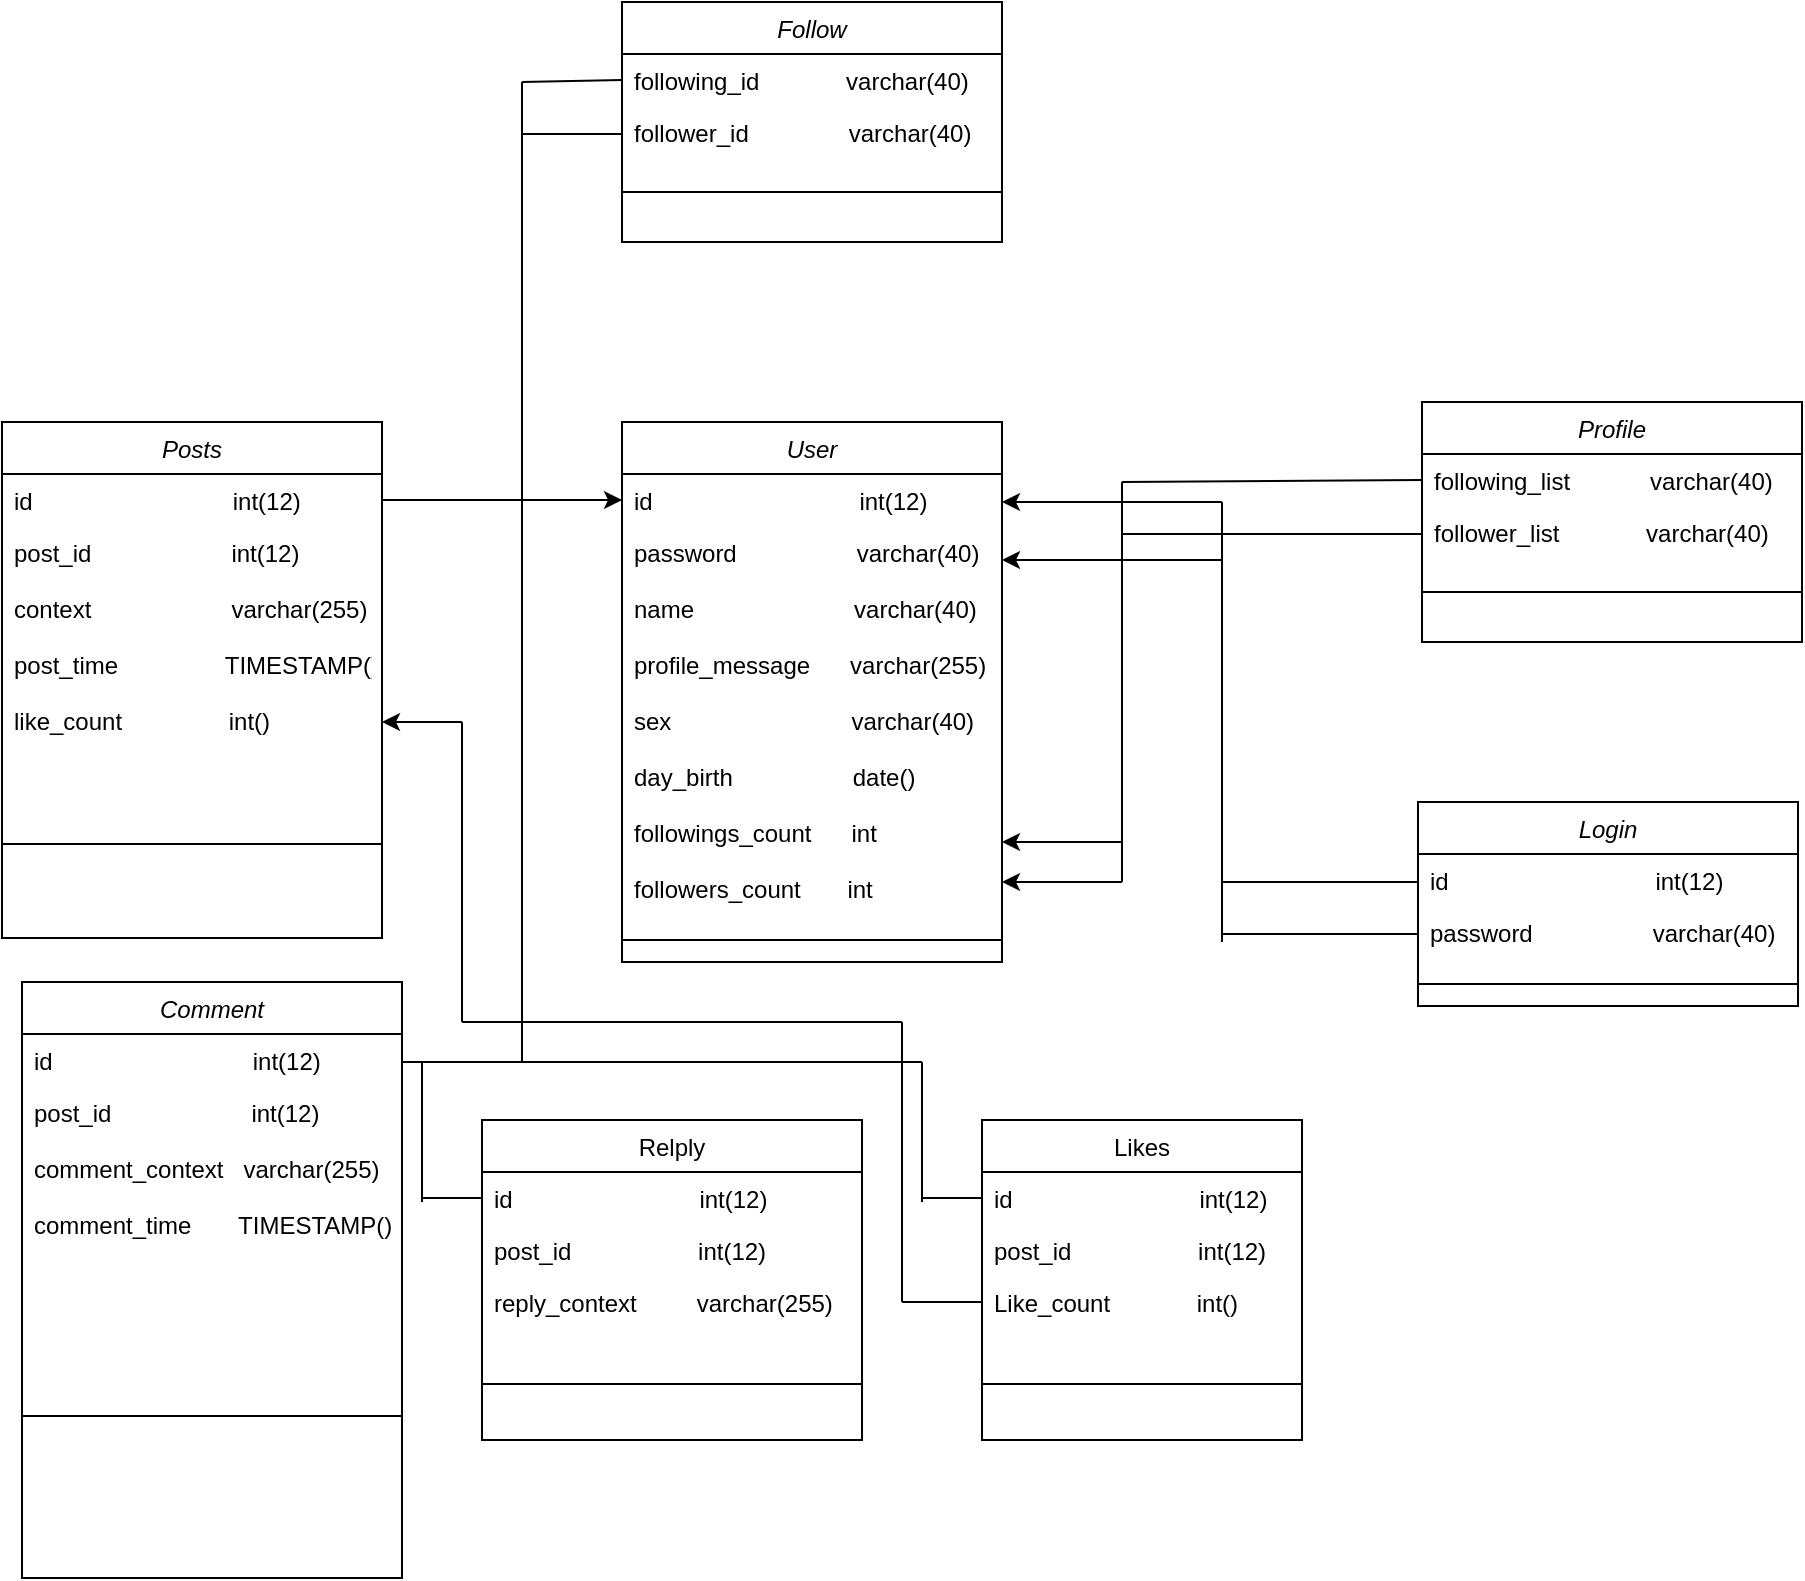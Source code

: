 <mxfile version="22.1.3" type="device">
  <diagram id="C5RBs43oDa-KdzZeNtuy" name="Page-1">
    <mxGraphModel dx="1963" dy="1998" grid="1" gridSize="10" guides="1" tooltips="1" connect="1" arrows="1" fold="1" page="1" pageScale="1" pageWidth="827" pageHeight="1169" math="0" shadow="0">
      <root>
        <mxCell id="WIyWlLk6GJQsqaUBKTNV-0" />
        <mxCell id="WIyWlLk6GJQsqaUBKTNV-1" parent="WIyWlLk6GJQsqaUBKTNV-0" />
        <mxCell id="zkfFHV4jXpPFQw0GAbJ--0" value="User" style="swimlane;fontStyle=2;align=center;verticalAlign=top;childLayout=stackLayout;horizontal=1;startSize=26;horizontalStack=0;resizeParent=1;resizeLast=0;collapsible=1;marginBottom=0;rounded=0;shadow=0;strokeWidth=1;" parent="WIyWlLk6GJQsqaUBKTNV-1" vertex="1">
          <mxGeometry x="110" y="-70" width="190" height="270" as="geometry">
            <mxRectangle x="230" y="140" width="160" height="26" as="alternateBounds" />
          </mxGeometry>
        </mxCell>
        <mxCell id="zkfFHV4jXpPFQw0GAbJ--1" value="id                               int(12)" style="text;align=left;verticalAlign=top;spacingLeft=4;spacingRight=4;overflow=hidden;rotatable=0;points=[[0,0.5],[1,0.5]];portConstraint=eastwest;" parent="zkfFHV4jXpPFQw0GAbJ--0" vertex="1">
          <mxGeometry y="26" width="190" height="26" as="geometry" />
        </mxCell>
        <mxCell id="i26z1nT2p_wfdzM6L_RC-2" value="password                  varchar(40)&#xa;&#xa;name                        varchar(40)" style="text;align=left;verticalAlign=top;spacingLeft=4;spacingRight=4;overflow=hidden;rotatable=0;points=[[0,0.5],[1,0.5]];portConstraint=eastwest;rounded=0;shadow=0;html=0;" vertex="1" parent="zkfFHV4jXpPFQw0GAbJ--0">
          <mxGeometry y="52" width="190" height="28" as="geometry" />
        </mxCell>
        <mxCell id="i26z1nT2p_wfdzM6L_RC-5" value="name                        varchar(40)" style="text;align=left;verticalAlign=top;spacingLeft=4;spacingRight=4;overflow=hidden;rotatable=0;points=[[0,0.5],[1,0.5]];portConstraint=eastwest;rounded=0;shadow=0;html=0;" vertex="1" parent="zkfFHV4jXpPFQw0GAbJ--0">
          <mxGeometry y="80" width="190" height="28" as="geometry" />
        </mxCell>
        <mxCell id="i26z1nT2p_wfdzM6L_RC-7" value="profile_message      varchar(255)" style="text;align=left;verticalAlign=top;spacingLeft=4;spacingRight=4;overflow=hidden;rotatable=0;points=[[0,0.5],[1,0.5]];portConstraint=eastwest;rounded=0;shadow=0;html=0;" vertex="1" parent="zkfFHV4jXpPFQw0GAbJ--0">
          <mxGeometry y="108" width="190" height="28" as="geometry" />
        </mxCell>
        <mxCell id="i26z1nT2p_wfdzM6L_RC-8" value="sex                           varchar(40)" style="text;align=left;verticalAlign=top;spacingLeft=4;spacingRight=4;overflow=hidden;rotatable=0;points=[[0,0.5],[1,0.5]];portConstraint=eastwest;rounded=0;shadow=0;html=0;" vertex="1" parent="zkfFHV4jXpPFQw0GAbJ--0">
          <mxGeometry y="136" width="190" height="28" as="geometry" />
        </mxCell>
        <mxCell id="i26z1nT2p_wfdzM6L_RC-9" value="day_birth                  date()" style="text;align=left;verticalAlign=top;spacingLeft=4;spacingRight=4;overflow=hidden;rotatable=0;points=[[0,0.5],[1,0.5]];portConstraint=eastwest;rounded=0;shadow=0;html=0;" vertex="1" parent="zkfFHV4jXpPFQw0GAbJ--0">
          <mxGeometry y="164" width="190" height="28" as="geometry" />
        </mxCell>
        <mxCell id="i26z1nT2p_wfdzM6L_RC-10" value="followings_count      int" style="text;align=left;verticalAlign=top;spacingLeft=4;spacingRight=4;overflow=hidden;rotatable=0;points=[[0,0.5],[1,0.5]];portConstraint=eastwest;rounded=0;shadow=0;html=0;" vertex="1" parent="zkfFHV4jXpPFQw0GAbJ--0">
          <mxGeometry y="192" width="190" height="28" as="geometry" />
        </mxCell>
        <mxCell id="i26z1nT2p_wfdzM6L_RC-11" value="followers_count       int" style="text;align=left;verticalAlign=top;spacingLeft=4;spacingRight=4;overflow=hidden;rotatable=0;points=[[0,0.5],[1,0.5]];portConstraint=eastwest;rounded=0;shadow=0;html=0;" vertex="1" parent="zkfFHV4jXpPFQw0GAbJ--0">
          <mxGeometry y="220" width="190" height="28" as="geometry" />
        </mxCell>
        <mxCell id="zkfFHV4jXpPFQw0GAbJ--4" value="" style="line;html=1;strokeWidth=1;align=left;verticalAlign=middle;spacingTop=-1;spacingLeft=3;spacingRight=3;rotatable=0;labelPosition=right;points=[];portConstraint=eastwest;" parent="zkfFHV4jXpPFQw0GAbJ--0" vertex="1">
          <mxGeometry y="248" width="190" height="22" as="geometry" />
        </mxCell>
        <mxCell id="zkfFHV4jXpPFQw0GAbJ--13" value="Likes" style="swimlane;fontStyle=0;align=center;verticalAlign=top;childLayout=stackLayout;horizontal=1;startSize=26;horizontalStack=0;resizeParent=1;resizeLast=0;collapsible=1;marginBottom=0;rounded=0;shadow=0;strokeWidth=1;" parent="WIyWlLk6GJQsqaUBKTNV-1" vertex="1">
          <mxGeometry x="290" y="279" width="160" height="160" as="geometry">
            <mxRectangle x="340" y="380" width="170" height="26" as="alternateBounds" />
          </mxGeometry>
        </mxCell>
        <mxCell id="zkfFHV4jXpPFQw0GAbJ--14" value="id                            int(12)" style="text;align=left;verticalAlign=top;spacingLeft=4;spacingRight=4;overflow=hidden;rotatable=0;points=[[0,0.5],[1,0.5]];portConstraint=eastwest;" parent="zkfFHV4jXpPFQw0GAbJ--13" vertex="1">
          <mxGeometry y="26" width="160" height="26" as="geometry" />
        </mxCell>
        <mxCell id="i26z1nT2p_wfdzM6L_RC-50" value="post_id                   int(12)" style="text;align=left;verticalAlign=top;spacingLeft=4;spacingRight=4;overflow=hidden;rotatable=0;points=[[0,0.5],[1,0.5]];portConstraint=eastwest;" vertex="1" parent="zkfFHV4jXpPFQw0GAbJ--13">
          <mxGeometry y="52" width="160" height="26" as="geometry" />
        </mxCell>
        <mxCell id="i26z1nT2p_wfdzM6L_RC-51" value="Like_count             int()" style="text;align=left;verticalAlign=top;spacingLeft=4;spacingRight=4;overflow=hidden;rotatable=0;points=[[0,0.5],[1,0.5]];portConstraint=eastwest;" vertex="1" parent="zkfFHV4jXpPFQw0GAbJ--13">
          <mxGeometry y="78" width="160" height="26" as="geometry" />
        </mxCell>
        <mxCell id="zkfFHV4jXpPFQw0GAbJ--15" value="" style="line;html=1;strokeWidth=1;align=left;verticalAlign=middle;spacingTop=-1;spacingLeft=3;spacingRight=3;rotatable=0;labelPosition=right;points=[];portConstraint=eastwest;" parent="zkfFHV4jXpPFQw0GAbJ--13" vertex="1">
          <mxGeometry y="104" width="160" height="56" as="geometry" />
        </mxCell>
        <mxCell id="i26z1nT2p_wfdzM6L_RC-12" value="Login" style="swimlane;fontStyle=2;align=center;verticalAlign=top;childLayout=stackLayout;horizontal=1;startSize=26;horizontalStack=0;resizeParent=1;resizeLast=0;collapsible=1;marginBottom=0;rounded=0;shadow=0;strokeWidth=1;" vertex="1" parent="WIyWlLk6GJQsqaUBKTNV-1">
          <mxGeometry x="508" y="120" width="190" height="102" as="geometry">
            <mxRectangle x="230" y="140" width="160" height="26" as="alternateBounds" />
          </mxGeometry>
        </mxCell>
        <mxCell id="i26z1nT2p_wfdzM6L_RC-13" value="id                               int(12)" style="text;align=left;verticalAlign=top;spacingLeft=4;spacingRight=4;overflow=hidden;rotatable=0;points=[[0,0.5],[1,0.5]];portConstraint=eastwest;" vertex="1" parent="i26z1nT2p_wfdzM6L_RC-12">
          <mxGeometry y="26" width="190" height="26" as="geometry" />
        </mxCell>
        <mxCell id="i26z1nT2p_wfdzM6L_RC-14" value="password                  varchar(40)&#xa;&#xa;name                        varchar(40)" style="text;align=left;verticalAlign=top;spacingLeft=4;spacingRight=4;overflow=hidden;rotatable=0;points=[[0,0.5],[1,0.5]];portConstraint=eastwest;rounded=0;shadow=0;html=0;" vertex="1" parent="i26z1nT2p_wfdzM6L_RC-12">
          <mxGeometry y="52" width="190" height="28" as="geometry" />
        </mxCell>
        <mxCell id="i26z1nT2p_wfdzM6L_RC-21" value="" style="line;html=1;strokeWidth=1;align=left;verticalAlign=middle;spacingTop=-1;spacingLeft=3;spacingRight=3;rotatable=0;labelPosition=right;points=[];portConstraint=eastwest;" vertex="1" parent="i26z1nT2p_wfdzM6L_RC-12">
          <mxGeometry y="80" width="190" height="22" as="geometry" />
        </mxCell>
        <mxCell id="i26z1nT2p_wfdzM6L_RC-23" value="Profile" style="swimlane;fontStyle=2;align=center;verticalAlign=top;childLayout=stackLayout;horizontal=1;startSize=26;horizontalStack=0;resizeParent=1;resizeLast=0;collapsible=1;marginBottom=0;rounded=0;shadow=0;strokeWidth=1;" vertex="1" parent="WIyWlLk6GJQsqaUBKTNV-1">
          <mxGeometry x="510" y="-80" width="190" height="120" as="geometry">
            <mxRectangle x="230" y="140" width="160" height="26" as="alternateBounds" />
          </mxGeometry>
        </mxCell>
        <mxCell id="i26z1nT2p_wfdzM6L_RC-24" value="following_list            varchar(40)" style="text;align=left;verticalAlign=top;spacingLeft=4;spacingRight=4;overflow=hidden;rotatable=0;points=[[0,0.5],[1,0.5]];portConstraint=eastwest;" vertex="1" parent="i26z1nT2p_wfdzM6L_RC-23">
          <mxGeometry y="26" width="190" height="26" as="geometry" />
        </mxCell>
        <mxCell id="i26z1nT2p_wfdzM6L_RC-25" value="follower_list              varchar(40)" style="text;align=left;verticalAlign=top;spacingLeft=4;spacingRight=4;overflow=hidden;rotatable=0;points=[[0,0.5],[1,0.5]];portConstraint=eastwest;rounded=0;shadow=0;html=0;" vertex="1" parent="i26z1nT2p_wfdzM6L_RC-23">
          <mxGeometry y="52" width="190" height="28" as="geometry" />
        </mxCell>
        <mxCell id="i26z1nT2p_wfdzM6L_RC-26" value="" style="line;html=1;strokeWidth=1;align=left;verticalAlign=middle;spacingTop=-1;spacingLeft=3;spacingRight=3;rotatable=0;labelPosition=right;points=[];portConstraint=eastwest;" vertex="1" parent="i26z1nT2p_wfdzM6L_RC-23">
          <mxGeometry y="80" width="190" height="30" as="geometry" />
        </mxCell>
        <mxCell id="i26z1nT2p_wfdzM6L_RC-27" value="Follow" style="swimlane;fontStyle=2;align=center;verticalAlign=top;childLayout=stackLayout;horizontal=1;startSize=26;horizontalStack=0;resizeParent=1;resizeLast=0;collapsible=1;marginBottom=0;rounded=0;shadow=0;strokeWidth=1;" vertex="1" parent="WIyWlLk6GJQsqaUBKTNV-1">
          <mxGeometry x="110" y="-280" width="190" height="120" as="geometry">
            <mxRectangle x="230" y="140" width="160" height="26" as="alternateBounds" />
          </mxGeometry>
        </mxCell>
        <mxCell id="i26z1nT2p_wfdzM6L_RC-28" value="following_id             varchar(40)" style="text;align=left;verticalAlign=top;spacingLeft=4;spacingRight=4;overflow=hidden;rotatable=0;points=[[0,0.5],[1,0.5]];portConstraint=eastwest;" vertex="1" parent="i26z1nT2p_wfdzM6L_RC-27">
          <mxGeometry y="26" width="190" height="26" as="geometry" />
        </mxCell>
        <mxCell id="i26z1nT2p_wfdzM6L_RC-29" value="follower_id               varchar(40)" style="text;align=left;verticalAlign=top;spacingLeft=4;spacingRight=4;overflow=hidden;rotatable=0;points=[[0,0.5],[1,0.5]];portConstraint=eastwest;rounded=0;shadow=0;html=0;" vertex="1" parent="i26z1nT2p_wfdzM6L_RC-27">
          <mxGeometry y="52" width="190" height="28" as="geometry" />
        </mxCell>
        <mxCell id="i26z1nT2p_wfdzM6L_RC-30" value="" style="line;html=1;strokeWidth=1;align=left;verticalAlign=middle;spacingTop=-1;spacingLeft=3;spacingRight=3;rotatable=0;labelPosition=right;points=[];portConstraint=eastwest;" vertex="1" parent="i26z1nT2p_wfdzM6L_RC-27">
          <mxGeometry y="80" width="190" height="30" as="geometry" />
        </mxCell>
        <mxCell id="i26z1nT2p_wfdzM6L_RC-31" value="Posts" style="swimlane;fontStyle=2;align=center;verticalAlign=top;childLayout=stackLayout;horizontal=1;startSize=26;horizontalStack=0;resizeParent=1;resizeLast=0;collapsible=1;marginBottom=0;rounded=0;shadow=0;strokeWidth=1;" vertex="1" parent="WIyWlLk6GJQsqaUBKTNV-1">
          <mxGeometry x="-200" y="-70" width="190" height="258" as="geometry">
            <mxRectangle x="230" y="140" width="160" height="26" as="alternateBounds" />
          </mxGeometry>
        </mxCell>
        <mxCell id="i26z1nT2p_wfdzM6L_RC-32" value="id                              int(12)" style="text;align=left;verticalAlign=top;spacingLeft=4;spacingRight=4;overflow=hidden;rotatable=0;points=[[0,0.5],[1,0.5]];portConstraint=eastwest;" vertex="1" parent="i26z1nT2p_wfdzM6L_RC-31">
          <mxGeometry y="26" width="190" height="26" as="geometry" />
        </mxCell>
        <mxCell id="i26z1nT2p_wfdzM6L_RC-33" value="post_id                     int(12)" style="text;align=left;verticalAlign=top;spacingLeft=4;spacingRight=4;overflow=hidden;rotatable=0;points=[[0,0.5],[1,0.5]];portConstraint=eastwest;rounded=0;shadow=0;html=0;" vertex="1" parent="i26z1nT2p_wfdzM6L_RC-31">
          <mxGeometry y="52" width="190" height="28" as="geometry" />
        </mxCell>
        <mxCell id="i26z1nT2p_wfdzM6L_RC-35" value="context                     varchar(255)" style="text;align=left;verticalAlign=top;spacingLeft=4;spacingRight=4;overflow=hidden;rotatable=0;points=[[0,0.5],[1,0.5]];portConstraint=eastwest;rounded=0;shadow=0;html=0;" vertex="1" parent="i26z1nT2p_wfdzM6L_RC-31">
          <mxGeometry y="80" width="190" height="28" as="geometry" />
        </mxCell>
        <mxCell id="i26z1nT2p_wfdzM6L_RC-36" value="post_time                TIMESTAMP()" style="text;align=left;verticalAlign=top;spacingLeft=4;spacingRight=4;overflow=hidden;rotatable=0;points=[[0,0.5],[1,0.5]];portConstraint=eastwest;rounded=0;shadow=0;html=0;" vertex="1" parent="i26z1nT2p_wfdzM6L_RC-31">
          <mxGeometry y="108" width="190" height="28" as="geometry" />
        </mxCell>
        <mxCell id="i26z1nT2p_wfdzM6L_RC-85" value="like_count                int()" style="text;align=left;verticalAlign=top;spacingLeft=4;spacingRight=4;overflow=hidden;rotatable=0;points=[[0,0.5],[1,0.5]];portConstraint=eastwest;rounded=0;shadow=0;html=0;" vertex="1" parent="i26z1nT2p_wfdzM6L_RC-31">
          <mxGeometry y="136" width="190" height="28" as="geometry" />
        </mxCell>
        <mxCell id="i26z1nT2p_wfdzM6L_RC-34" value="" style="line;html=1;strokeWidth=1;align=left;verticalAlign=middle;spacingTop=-1;spacingLeft=3;spacingRight=3;rotatable=0;labelPosition=right;points=[];portConstraint=eastwest;" vertex="1" parent="i26z1nT2p_wfdzM6L_RC-31">
          <mxGeometry y="164" width="190" height="94" as="geometry" />
        </mxCell>
        <mxCell id="i26z1nT2p_wfdzM6L_RC-43" value="Comment" style="swimlane;fontStyle=2;align=center;verticalAlign=top;childLayout=stackLayout;horizontal=1;startSize=26;horizontalStack=0;resizeParent=1;resizeLast=0;collapsible=1;marginBottom=0;rounded=0;shadow=0;strokeWidth=1;" vertex="1" parent="WIyWlLk6GJQsqaUBKTNV-1">
          <mxGeometry x="-190" y="210" width="190" height="298" as="geometry">
            <mxRectangle x="230" y="140" width="160" height="26" as="alternateBounds" />
          </mxGeometry>
        </mxCell>
        <mxCell id="i26z1nT2p_wfdzM6L_RC-44" value="id                              int(12)" style="text;align=left;verticalAlign=top;spacingLeft=4;spacingRight=4;overflow=hidden;rotatable=0;points=[[0,0.5],[1,0.5]];portConstraint=eastwest;" vertex="1" parent="i26z1nT2p_wfdzM6L_RC-43">
          <mxGeometry y="26" width="190" height="26" as="geometry" />
        </mxCell>
        <mxCell id="i26z1nT2p_wfdzM6L_RC-45" value="post_id                     int(12)" style="text;align=left;verticalAlign=top;spacingLeft=4;spacingRight=4;overflow=hidden;rotatable=0;points=[[0,0.5],[1,0.5]];portConstraint=eastwest;rounded=0;shadow=0;html=0;" vertex="1" parent="i26z1nT2p_wfdzM6L_RC-43">
          <mxGeometry y="52" width="190" height="28" as="geometry" />
        </mxCell>
        <mxCell id="i26z1nT2p_wfdzM6L_RC-46" value="comment_context   varchar(255)" style="text;align=left;verticalAlign=top;spacingLeft=4;spacingRight=4;overflow=hidden;rotatable=0;points=[[0,0.5],[1,0.5]];portConstraint=eastwest;rounded=0;shadow=0;html=0;" vertex="1" parent="i26z1nT2p_wfdzM6L_RC-43">
          <mxGeometry y="80" width="190" height="28" as="geometry" />
        </mxCell>
        <mxCell id="i26z1nT2p_wfdzM6L_RC-49" value="comment_time       TIMESTAMP()" style="text;align=left;verticalAlign=top;spacingLeft=4;spacingRight=4;overflow=hidden;rotatable=0;points=[[0,0.5],[1,0.5]];portConstraint=eastwest;rounded=0;shadow=0;html=0;" vertex="1" parent="i26z1nT2p_wfdzM6L_RC-43">
          <mxGeometry y="108" width="190" height="28" as="geometry" />
        </mxCell>
        <mxCell id="i26z1nT2p_wfdzM6L_RC-48" value="" style="line;html=1;strokeWidth=1;align=left;verticalAlign=middle;spacingTop=-1;spacingLeft=3;spacingRight=3;rotatable=0;labelPosition=right;points=[];portConstraint=eastwest;" vertex="1" parent="i26z1nT2p_wfdzM6L_RC-43">
          <mxGeometry y="136" width="190" height="162" as="geometry" />
        </mxCell>
        <mxCell id="i26z1nT2p_wfdzM6L_RC-53" value="Relply" style="swimlane;fontStyle=0;align=center;verticalAlign=top;childLayout=stackLayout;horizontal=1;startSize=26;horizontalStack=0;resizeParent=1;resizeLast=0;collapsible=1;marginBottom=0;rounded=0;shadow=0;strokeWidth=1;" vertex="1" parent="WIyWlLk6GJQsqaUBKTNV-1">
          <mxGeometry x="40" y="279" width="190" height="160" as="geometry">
            <mxRectangle x="340" y="380" width="170" height="26" as="alternateBounds" />
          </mxGeometry>
        </mxCell>
        <mxCell id="i26z1nT2p_wfdzM6L_RC-54" value="id                            int(12)" style="text;align=left;verticalAlign=top;spacingLeft=4;spacingRight=4;overflow=hidden;rotatable=0;points=[[0,0.5],[1,0.5]];portConstraint=eastwest;" vertex="1" parent="i26z1nT2p_wfdzM6L_RC-53">
          <mxGeometry y="26" width="190" height="26" as="geometry" />
        </mxCell>
        <mxCell id="i26z1nT2p_wfdzM6L_RC-55" value="post_id                   int(12)" style="text;align=left;verticalAlign=top;spacingLeft=4;spacingRight=4;overflow=hidden;rotatable=0;points=[[0,0.5],[1,0.5]];portConstraint=eastwest;" vertex="1" parent="i26z1nT2p_wfdzM6L_RC-53">
          <mxGeometry y="52" width="190" height="26" as="geometry" />
        </mxCell>
        <mxCell id="i26z1nT2p_wfdzM6L_RC-56" value="reply_context         varchar(255)" style="text;align=left;verticalAlign=top;spacingLeft=4;spacingRight=4;overflow=hidden;rotatable=0;points=[[0,0.5],[1,0.5]];portConstraint=eastwest;" vertex="1" parent="i26z1nT2p_wfdzM6L_RC-53">
          <mxGeometry y="78" width="190" height="26" as="geometry" />
        </mxCell>
        <mxCell id="i26z1nT2p_wfdzM6L_RC-57" value="" style="line;html=1;strokeWidth=1;align=left;verticalAlign=middle;spacingTop=-1;spacingLeft=3;spacingRight=3;rotatable=0;labelPosition=right;points=[];portConstraint=eastwest;" vertex="1" parent="i26z1nT2p_wfdzM6L_RC-53">
          <mxGeometry y="104" width="190" height="56" as="geometry" />
        </mxCell>
        <mxCell id="i26z1nT2p_wfdzM6L_RC-60" value="" style="endArrow=none;html=1;rounded=0;entryX=0;entryY=0.5;entryDx=0;entryDy=0;" edge="1" parent="WIyWlLk6GJQsqaUBKTNV-1" target="i26z1nT2p_wfdzM6L_RC-24">
          <mxGeometry width="50" height="50" relative="1" as="geometry">
            <mxPoint x="360" y="-40" as="sourcePoint" />
            <mxPoint x="480" y="-45" as="targetPoint" />
          </mxGeometry>
        </mxCell>
        <mxCell id="i26z1nT2p_wfdzM6L_RC-61" value="" style="endArrow=none;html=1;rounded=0;" edge="1" parent="WIyWlLk6GJQsqaUBKTNV-1">
          <mxGeometry width="50" height="50" relative="1" as="geometry">
            <mxPoint x="360" y="-40" as="sourcePoint" />
            <mxPoint x="360" y="140" as="targetPoint" />
          </mxGeometry>
        </mxCell>
        <mxCell id="i26z1nT2p_wfdzM6L_RC-62" value="" style="endArrow=classic;html=1;rounded=0;" edge="1" parent="WIyWlLk6GJQsqaUBKTNV-1">
          <mxGeometry width="50" height="50" relative="1" as="geometry">
            <mxPoint x="360" y="140" as="sourcePoint" />
            <mxPoint x="300" y="140" as="targetPoint" />
          </mxGeometry>
        </mxCell>
        <mxCell id="i26z1nT2p_wfdzM6L_RC-63" value="" style="endArrow=none;html=1;rounded=0;entryX=0;entryY=0.5;entryDx=0;entryDy=0;" edge="1" parent="WIyWlLk6GJQsqaUBKTNV-1" target="i26z1nT2p_wfdzM6L_RC-25">
          <mxGeometry width="50" height="50" relative="1" as="geometry">
            <mxPoint x="360" y="-14" as="sourcePoint" />
            <mxPoint x="515" y="-32" as="targetPoint" />
          </mxGeometry>
        </mxCell>
        <mxCell id="i26z1nT2p_wfdzM6L_RC-64" value="" style="endArrow=none;html=1;rounded=0;" edge="1" parent="WIyWlLk6GJQsqaUBKTNV-1">
          <mxGeometry width="50" height="50" relative="1" as="geometry">
            <mxPoint x="360" y="160" as="sourcePoint" />
            <mxPoint x="360" y="140" as="targetPoint" />
          </mxGeometry>
        </mxCell>
        <mxCell id="i26z1nT2p_wfdzM6L_RC-65" value="" style="endArrow=classic;html=1;rounded=0;" edge="1" parent="WIyWlLk6GJQsqaUBKTNV-1">
          <mxGeometry width="50" height="50" relative="1" as="geometry">
            <mxPoint x="360" y="160" as="sourcePoint" />
            <mxPoint x="300" y="160" as="targetPoint" />
          </mxGeometry>
        </mxCell>
        <mxCell id="i26z1nT2p_wfdzM6L_RC-66" value="" style="endArrow=none;html=1;rounded=0;entryX=0;entryY=0.5;entryDx=0;entryDy=0;" edge="1" parent="WIyWlLk6GJQsqaUBKTNV-1">
          <mxGeometry width="50" height="50" relative="1" as="geometry">
            <mxPoint x="410" y="160" as="sourcePoint" />
            <mxPoint x="508" y="160" as="targetPoint" />
          </mxGeometry>
        </mxCell>
        <mxCell id="i26z1nT2p_wfdzM6L_RC-67" value="" style="endArrow=none;html=1;rounded=0;" edge="1" parent="WIyWlLk6GJQsqaUBKTNV-1">
          <mxGeometry width="50" height="50" relative="1" as="geometry">
            <mxPoint x="410" y="160" as="sourcePoint" />
            <mxPoint x="410" y="-30" as="targetPoint" />
          </mxGeometry>
        </mxCell>
        <mxCell id="i26z1nT2p_wfdzM6L_RC-68" value="" style="endArrow=classic;html=1;rounded=0;" edge="1" parent="WIyWlLk6GJQsqaUBKTNV-1">
          <mxGeometry width="50" height="50" relative="1" as="geometry">
            <mxPoint x="410" y="-30" as="sourcePoint" />
            <mxPoint x="300" y="-30" as="targetPoint" />
          </mxGeometry>
        </mxCell>
        <mxCell id="i26z1nT2p_wfdzM6L_RC-69" value="" style="endArrow=none;html=1;rounded=0;entryX=0;entryY=0.5;entryDx=0;entryDy=0;" edge="1" parent="WIyWlLk6GJQsqaUBKTNV-1" target="i26z1nT2p_wfdzM6L_RC-14">
          <mxGeometry width="50" height="50" relative="1" as="geometry">
            <mxPoint x="410" y="186" as="sourcePoint" />
            <mxPoint x="518" y="170" as="targetPoint" />
            <Array as="points" />
          </mxGeometry>
        </mxCell>
        <mxCell id="i26z1nT2p_wfdzM6L_RC-70" value="" style="endArrow=none;html=1;rounded=0;" edge="1" parent="WIyWlLk6GJQsqaUBKTNV-1">
          <mxGeometry width="50" height="50" relative="1" as="geometry">
            <mxPoint x="410" y="160" as="sourcePoint" />
            <mxPoint x="410" y="190" as="targetPoint" />
            <Array as="points" />
          </mxGeometry>
        </mxCell>
        <mxCell id="i26z1nT2p_wfdzM6L_RC-73" value="" style="endArrow=classic;html=1;rounded=0;" edge="1" parent="WIyWlLk6GJQsqaUBKTNV-1">
          <mxGeometry width="50" height="50" relative="1" as="geometry">
            <mxPoint x="410" y="-1" as="sourcePoint" />
            <mxPoint x="300" y="-1" as="targetPoint" />
          </mxGeometry>
        </mxCell>
        <mxCell id="i26z1nT2p_wfdzM6L_RC-74" value="" style="endArrow=classic;html=1;rounded=0;exitX=1;exitY=0.5;exitDx=0;exitDy=0;entryX=0;entryY=0.5;entryDx=0;entryDy=0;" edge="1" parent="WIyWlLk6GJQsqaUBKTNV-1" source="i26z1nT2p_wfdzM6L_RC-32" target="zkfFHV4jXpPFQw0GAbJ--1">
          <mxGeometry width="50" height="50" relative="1" as="geometry">
            <mxPoint x="130" y="220" as="sourcePoint" />
            <mxPoint x="180" y="170" as="targetPoint" />
          </mxGeometry>
        </mxCell>
        <mxCell id="i26z1nT2p_wfdzM6L_RC-75" value="" style="endArrow=none;html=1;rounded=0;" edge="1" parent="WIyWlLk6GJQsqaUBKTNV-1">
          <mxGeometry width="50" height="50" relative="1" as="geometry">
            <mxPoint y="250" as="sourcePoint" />
            <mxPoint x="60" y="250" as="targetPoint" />
            <Array as="points" />
          </mxGeometry>
        </mxCell>
        <mxCell id="i26z1nT2p_wfdzM6L_RC-76" value="" style="endArrow=none;html=1;rounded=0;" edge="1" parent="WIyWlLk6GJQsqaUBKTNV-1">
          <mxGeometry width="50" height="50" relative="1" as="geometry">
            <mxPoint x="60" y="-30" as="sourcePoint" />
            <mxPoint x="60" y="250" as="targetPoint" />
            <Array as="points" />
          </mxGeometry>
        </mxCell>
        <mxCell id="i26z1nT2p_wfdzM6L_RC-77" value="" style="endArrow=none;html=1;rounded=0;entryX=0;entryY=0.5;entryDx=0;entryDy=0;" edge="1" parent="WIyWlLk6GJQsqaUBKTNV-1" target="i26z1nT2p_wfdzM6L_RC-28">
          <mxGeometry width="50" height="50" relative="1" as="geometry">
            <mxPoint x="60" y="-240" as="sourcePoint" />
            <mxPoint x="160" y="20" as="targetPoint" />
          </mxGeometry>
        </mxCell>
        <mxCell id="i26z1nT2p_wfdzM6L_RC-78" value="" style="endArrow=none;html=1;rounded=0;" edge="1" parent="WIyWlLk6GJQsqaUBKTNV-1">
          <mxGeometry width="50" height="50" relative="1" as="geometry">
            <mxPoint x="60" y="-240" as="sourcePoint" />
            <mxPoint x="60" y="-30" as="targetPoint" />
          </mxGeometry>
        </mxCell>
        <mxCell id="i26z1nT2p_wfdzM6L_RC-79" value="" style="endArrow=none;html=1;rounded=0;entryX=0;entryY=0.5;entryDx=0;entryDy=0;" edge="1" parent="WIyWlLk6GJQsqaUBKTNV-1" target="i26z1nT2p_wfdzM6L_RC-29">
          <mxGeometry width="50" height="50" relative="1" as="geometry">
            <mxPoint x="60" y="-214" as="sourcePoint" />
            <mxPoint x="120" y="-231" as="targetPoint" />
            <Array as="points" />
          </mxGeometry>
        </mxCell>
        <mxCell id="i26z1nT2p_wfdzM6L_RC-80" value="" style="endArrow=none;html=1;rounded=0;exitX=0;exitY=0.5;exitDx=0;exitDy=0;" edge="1" parent="WIyWlLk6GJQsqaUBKTNV-1" source="i26z1nT2p_wfdzM6L_RC-54">
          <mxGeometry width="50" height="50" relative="1" as="geometry">
            <mxPoint x="100" y="180" as="sourcePoint" />
            <mxPoint x="10" y="318" as="targetPoint" />
          </mxGeometry>
        </mxCell>
        <mxCell id="i26z1nT2p_wfdzM6L_RC-81" value="" style="endArrow=none;html=1;rounded=0;" edge="1" parent="WIyWlLk6GJQsqaUBKTNV-1">
          <mxGeometry width="50" height="50" relative="1" as="geometry">
            <mxPoint x="10" y="250" as="sourcePoint" />
            <mxPoint x="10" y="320" as="targetPoint" />
          </mxGeometry>
        </mxCell>
        <mxCell id="i26z1nT2p_wfdzM6L_RC-82" value="" style="endArrow=none;html=1;rounded=0;entryX=0;entryY=0.5;entryDx=0;entryDy=0;" edge="1" parent="WIyWlLk6GJQsqaUBKTNV-1" target="zkfFHV4jXpPFQw0GAbJ--14">
          <mxGeometry width="50" height="50" relative="1" as="geometry">
            <mxPoint x="260" y="318" as="sourcePoint" />
            <mxPoint x="20" y="328" as="targetPoint" />
          </mxGeometry>
        </mxCell>
        <mxCell id="i26z1nT2p_wfdzM6L_RC-83" value="" style="endArrow=none;html=1;rounded=0;" edge="1" parent="WIyWlLk6GJQsqaUBKTNV-1">
          <mxGeometry width="50" height="50" relative="1" as="geometry">
            <mxPoint x="260" y="250" as="sourcePoint" />
            <mxPoint x="260" y="320" as="targetPoint" />
          </mxGeometry>
        </mxCell>
        <mxCell id="i26z1nT2p_wfdzM6L_RC-84" value="" style="endArrow=none;html=1;rounded=0;" edge="1" parent="WIyWlLk6GJQsqaUBKTNV-1">
          <mxGeometry width="50" height="50" relative="1" as="geometry">
            <mxPoint x="260" y="250" as="sourcePoint" />
            <mxPoint x="60" y="250" as="targetPoint" />
          </mxGeometry>
        </mxCell>
        <mxCell id="i26z1nT2p_wfdzM6L_RC-86" value="" style="endArrow=none;html=1;rounded=0;entryX=0;entryY=0.5;entryDx=0;entryDy=0;" edge="1" parent="WIyWlLk6GJQsqaUBKTNV-1">
          <mxGeometry width="50" height="50" relative="1" as="geometry">
            <mxPoint x="250" y="370" as="sourcePoint" />
            <mxPoint x="290" y="370" as="targetPoint" />
          </mxGeometry>
        </mxCell>
        <mxCell id="i26z1nT2p_wfdzM6L_RC-87" value="" style="endArrow=none;html=1;rounded=0;" edge="1" parent="WIyWlLk6GJQsqaUBKTNV-1">
          <mxGeometry width="50" height="50" relative="1" as="geometry">
            <mxPoint x="250" y="230" as="sourcePoint" />
            <mxPoint x="250" y="370" as="targetPoint" />
          </mxGeometry>
        </mxCell>
        <mxCell id="i26z1nT2p_wfdzM6L_RC-88" value="" style="endArrow=none;html=1;rounded=0;" edge="1" parent="WIyWlLk6GJQsqaUBKTNV-1">
          <mxGeometry width="50" height="50" relative="1" as="geometry">
            <mxPoint x="250" y="230" as="sourcePoint" />
            <mxPoint x="30" y="230" as="targetPoint" />
          </mxGeometry>
        </mxCell>
        <mxCell id="i26z1nT2p_wfdzM6L_RC-89" value="" style="endArrow=none;html=1;rounded=0;" edge="1" parent="WIyWlLk6GJQsqaUBKTNV-1">
          <mxGeometry width="50" height="50" relative="1" as="geometry">
            <mxPoint x="30" y="80" as="sourcePoint" />
            <mxPoint x="30" y="230" as="targetPoint" />
          </mxGeometry>
        </mxCell>
        <mxCell id="i26z1nT2p_wfdzM6L_RC-90" value="" style="endArrow=classic;html=1;rounded=0;entryX=1;entryY=0.5;entryDx=0;entryDy=0;" edge="1" parent="WIyWlLk6GJQsqaUBKTNV-1" target="i26z1nT2p_wfdzM6L_RC-85">
          <mxGeometry width="50" height="50" relative="1" as="geometry">
            <mxPoint x="30" y="80" as="sourcePoint" />
            <mxPoint x="190" y="210" as="targetPoint" />
          </mxGeometry>
        </mxCell>
      </root>
    </mxGraphModel>
  </diagram>
</mxfile>

